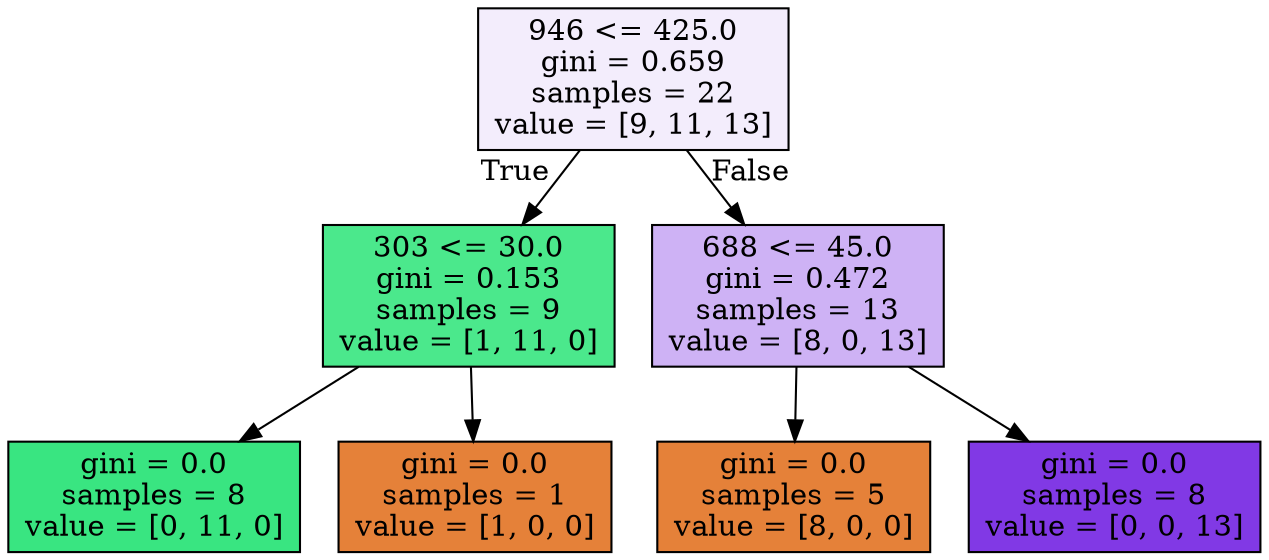 digraph Tree {
node [shape=box, style="filled", color="black"] ;
0 [label="946 <= 425.0\ngini = 0.659\nsamples = 22\nvalue = [9, 11, 13]", fillcolor="#8139e517"] ;
1 [label="303 <= 30.0\ngini = 0.153\nsamples = 9\nvalue = [1, 11, 0]", fillcolor="#39e581e8"] ;
0 -> 1 [labeldistance=2.5, labelangle=45, headlabel="True"] ;
2 [label="gini = 0.0\nsamples = 8\nvalue = [0, 11, 0]", fillcolor="#39e581ff"] ;
1 -> 2 ;
3 [label="gini = 0.0\nsamples = 1\nvalue = [1, 0, 0]", fillcolor="#e58139ff"] ;
1 -> 3 ;
4 [label="688 <= 45.0\ngini = 0.472\nsamples = 13\nvalue = [8, 0, 13]", fillcolor="#8139e562"] ;
0 -> 4 [labeldistance=2.5, labelangle=-45, headlabel="False"] ;
5 [label="gini = 0.0\nsamples = 5\nvalue = [8, 0, 0]", fillcolor="#e58139ff"] ;
4 -> 5 ;
6 [label="gini = 0.0\nsamples = 8\nvalue = [0, 0, 13]", fillcolor="#8139e5ff"] ;
4 -> 6 ;
}